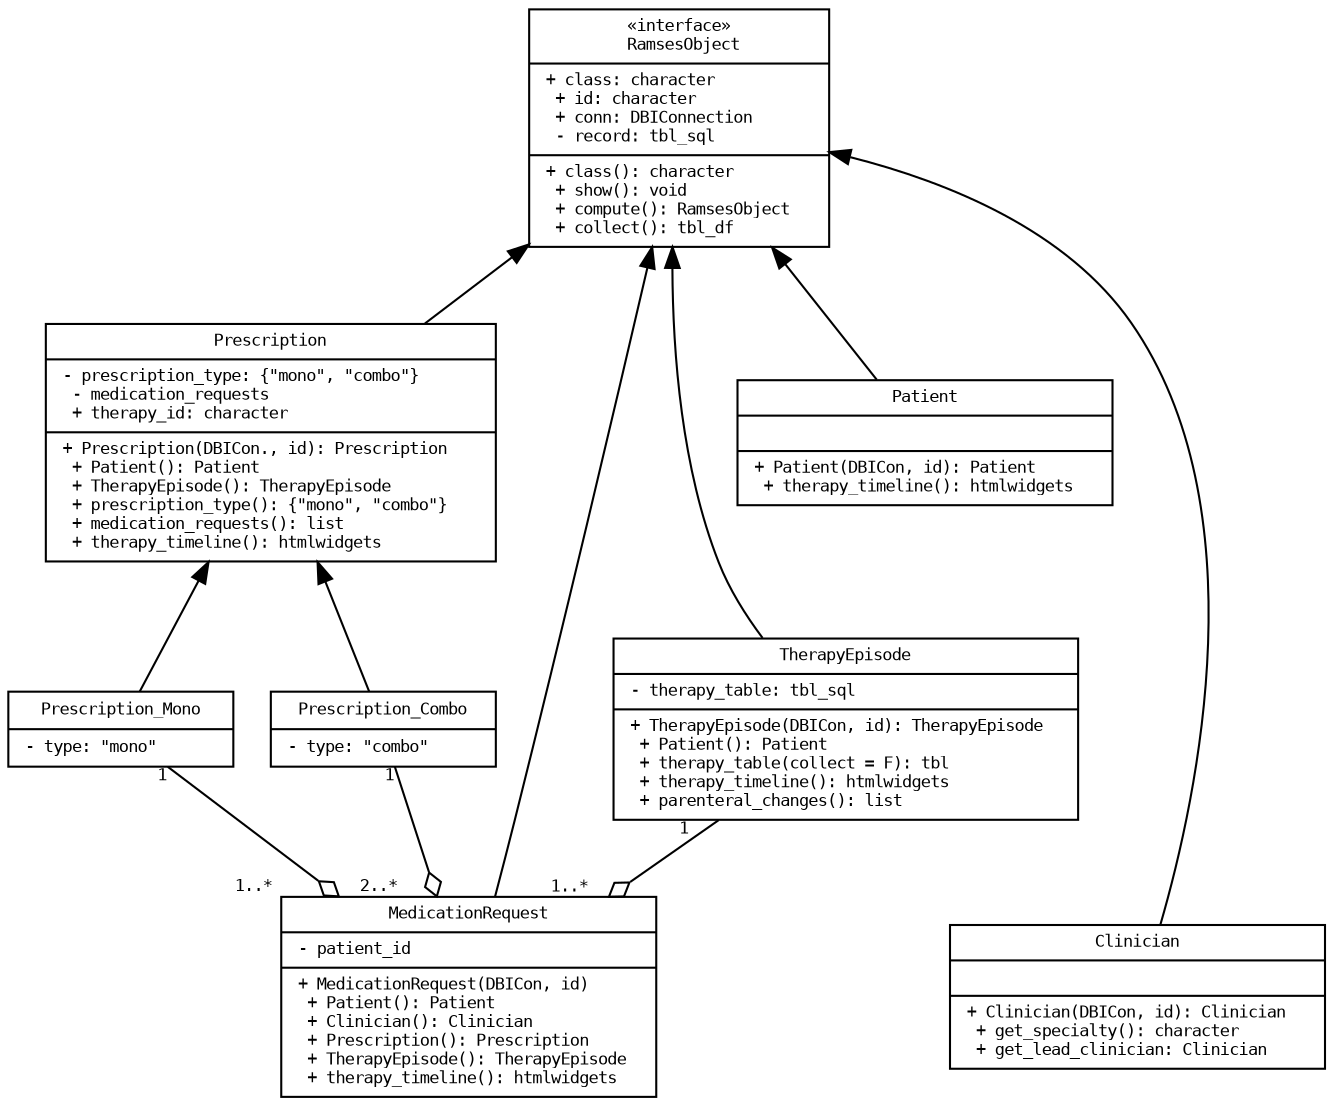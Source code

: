 digraph G {
  

  node [
          fontname = "monospace"
          shape = "record"
          width = 1.5
          fontsize = 8
  ]

  edge [
          fontname = "monospace"
          fontsize = 8
  ]

# arrowheads
# Association open
# Inheritance empty
# Realisation/implementation empty + style=dashed
# Dependency open + style=dashed
# Aggregation odiamond
# Composition diamond


# Interface
RamsesObject [
  width = 2
  label = "{«interface»\n
  RamsesObject|
  + class: character\l
  + id: character\l
  + conn: DBIConnection\l
  - record: tbl_sql\l|
  
  + class(): character\l
  + show(): void\l
  + compute(): RamsesObject\l
  + collect(): tbl_df\l}"
]

Prescription [
  width = 3
  label = "{Prescription|
  - prescription_type: \{\"mono\", \"combo\"\}\l
  - medication_requests\l
  + therapy_id: character\l|
  
  + Prescription(DBICon., id): Prescription\l
  + Patient(): Patient\l
  + TherapyEpisode(): TherapyEpisode\l
  + prescription_type(): \{\"mono\", \"combo\"\}\l
  + medication_requests(): list\l
  + therapy_timeline(): htmlwidgets\l}"
]

Prescription_Mono [
  label = "{Prescription_Mono|
  - type: \"mono\"\l
  }"
]

Prescription_Combo [
  label = "{Prescription_Combo|
  - type: \"combo\"\l
  }"
]

MedicationRequest [
  width = 2.5
  label = "{MedicationRequest|
  - patient_id\l|
  
  + MedicationRequest(DBICon, id)\l
  + Patient(): Patient\l
  + Clinician(): Clinician\l
  + Prescription(): Prescription\l
  + TherapyEpisode(): TherapyEpisode\l
  + therapy_timeline(): htmlwidgets\l}"
]

TherapyEpisode [
  width = 3.1
  label = "{TherapyEpisode|
  - therapy_table: tbl_sql\l|
  
  + TherapyEpisode(DBICon, id): TherapyEpisode\l
  + Patient(): Patient\l
  + therapy_table(collect = F): tbl\l
  + therapy_timeline(): htmlwidgets\l
  + parenteral_changes(): list\l}"
#  + medication_request(): list\l}"
]

Patient [
  width = 2.5
  label = "{Patient|
  \l|
  + Patient(DBICon, id): Patient\l
  + therapy_timeline(): htmlwidgets\l}"
]

Clinician [
  width = 2.5
  label = "{Clinician|
  \l|
  + Clinician(DBICon, id): Clinician\l
  + get_specialty(): character\l
  + get_lead_clinician: Clinician\l}"
]

/*
TherapyList [
label = "{TherapyList|\l+ id: list\l+ type: \"therapy-list\"\l- TherapyTable: tbl\l+ lazy_status: boolean\l|+ fetch(): data.frame\l + therapy_table(): list\l}"
]
*/


RamsesObject -> Prescription [dir=back]
Prescription -> Prescription_Mono [dir=back]
Prescription -> Prescription_Combo [dir=back]
RamsesObject -> MedicationRequest [dir=back]

RamsesObject -> Patient [dir=back]
RamsesObject -> Clinician [dir=back]
RamsesObject -> TherapyEpisode [dir=back]

TherapyEpisode -> MedicationRequest [ constraint=false
  arrowhead=odiamond
  headlabel = "1..*  "
  taillabel = "1   "]
Prescription_Mono -> MedicationRequest [ constraint=false
  arrowhead=odiamond
  headlabel = "1..*       "
  taillabel = "1"]
Prescription_Combo -> MedicationRequest [
  arrowhead=odiamond
  headlabel = "2..*    "
  taillabel = "1"]


Patient -> Clinician [ style = invis ]; 
TherapyEpisode -> Clinician  [ style = invis ]; 
Patient -> TherapyEpisode  [ style = invis ]; 


/*
TherapyEpisode -> TherapyList [constraint=false
  arrowtail=odiamond
  headlabel = "2..*  "
  taillabel = "0..*  "]
*/  
}